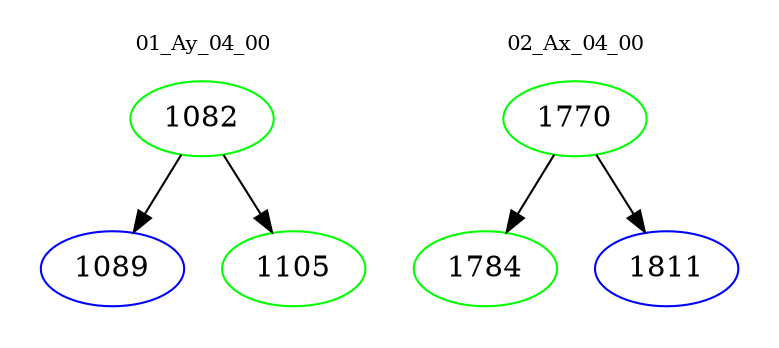 digraph{
subgraph cluster_0 {
color = white
label = "01_Ay_04_00";
fontsize=10;
T0_1082 [label="1082", color="green"]
T0_1082 -> T0_1089 [color="black"]
T0_1089 [label="1089", color="blue"]
T0_1082 -> T0_1105 [color="black"]
T0_1105 [label="1105", color="green"]
}
subgraph cluster_1 {
color = white
label = "02_Ax_04_00";
fontsize=10;
T1_1770 [label="1770", color="green"]
T1_1770 -> T1_1784 [color="black"]
T1_1784 [label="1784", color="green"]
T1_1770 -> T1_1811 [color="black"]
T1_1811 [label="1811", color="blue"]
}
}
